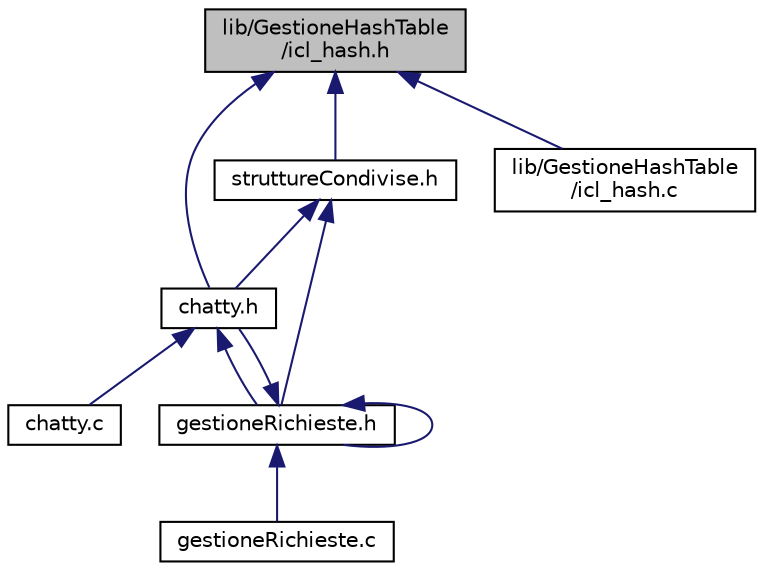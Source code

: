 digraph "lib/GestioneHashTable/icl_hash.h"
{
  edge [fontname="Helvetica",fontsize="10",labelfontname="Helvetica",labelfontsize="10"];
  node [fontname="Helvetica",fontsize="10",shape=record];
  Node2 [label="lib/GestioneHashTable\l/icl_hash.h",height=0.2,width=0.4,color="black", fillcolor="grey75", style="filled", fontcolor="black"];
  Node2 -> Node3 [dir="back",color="midnightblue",fontsize="10",style="solid",fontname="Helvetica"];
  Node3 [label="struttureCondivise.h",height=0.2,width=0.4,color="black", fillcolor="white", style="filled",URL="$struttureCondivise_8h.html",tooltip="File che contiene tutte le trutture dati utilizzate dal server Si dichiara che il contenuto di questo..."];
  Node3 -> Node4 [dir="back",color="midnightblue",fontsize="10",style="solid",fontname="Helvetica"];
  Node4 [label="chatty.h",height=0.2,width=0.4,color="black", fillcolor="white", style="filled",URL="$chatty_8h.html",tooltip="File che contiene la dichiarazione di tutte le funzioni utilizzate nel file chatty.c Si dichiara che il contenuto di questo file e&#39; in ogni sua parte opera originale dell&#39;autore. "];
  Node4 -> Node5 [dir="back",color="midnightblue",fontsize="10",style="solid",fontname="Helvetica"];
  Node5 [label="chatty.c",height=0.2,width=0.4,color="black", fillcolor="white", style="filled",URL="$chatty_8c.html",tooltip="File principale del server chatterbox Si dichiara che il contenuto di questo file e&#39; in ogni sua part..."];
  Node4 -> Node6 [dir="back",color="midnightblue",fontsize="10",style="solid",fontname="Helvetica"];
  Node6 [label="gestioneRichieste.h",height=0.2,width=0.4,color="black", fillcolor="white", style="filled",URL="$gestioneRichieste_8h.html",tooltip="Contiene la dichiarazione di tutti i metodi per la gestione delle singole operazioni che il server ge..."];
  Node6 -> Node4 [dir="back",color="midnightblue",fontsize="10",style="solid",fontname="Helvetica"];
  Node6 -> Node6 [dir="back",color="midnightblue",fontsize="10",style="solid",fontname="Helvetica"];
  Node6 -> Node7 [dir="back",color="midnightblue",fontsize="10",style="solid",fontname="Helvetica"];
  Node7 [label="gestioneRichieste.c",height=0.2,width=0.4,color="black", fillcolor="white", style="filled",URL="$gestioneRichieste_8c.html",tooltip="Contiene l&#39;implementazione di tutti i metodi per la gestione delle singole operazioni che il server g..."];
  Node3 -> Node6 [dir="back",color="midnightblue",fontsize="10",style="solid",fontname="Helvetica"];
  Node2 -> Node4 [dir="back",color="midnightblue",fontsize="10",style="solid",fontname="Helvetica"];
  Node2 -> Node8 [dir="back",color="midnightblue",fontsize="10",style="solid",fontname="Helvetica"];
  Node8 [label="lib/GestioneHashTable\l/icl_hash.c",height=0.2,width=0.4,color="black", fillcolor="white", style="filled",URL="$icl__hash_8c.html"];
}
